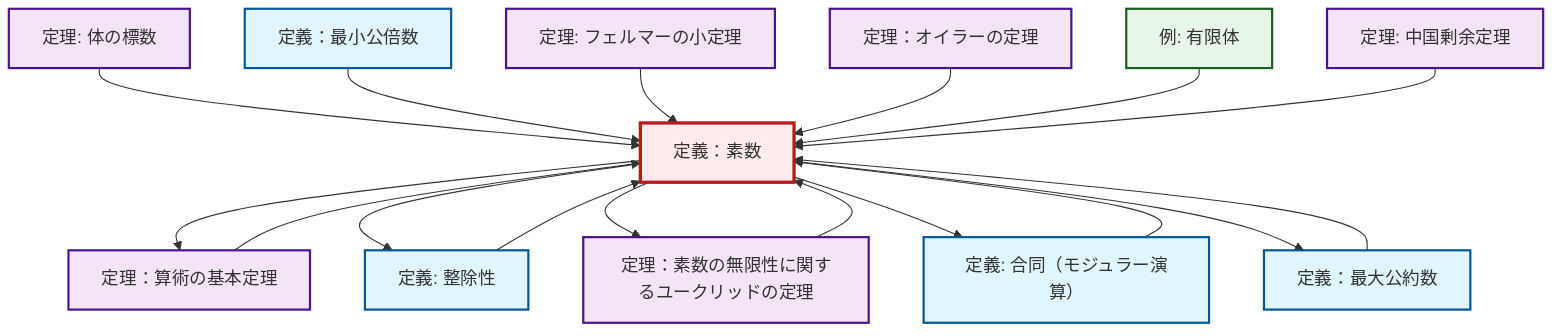 graph TD
    classDef definition fill:#e1f5fe,stroke:#01579b,stroke-width:2px
    classDef theorem fill:#f3e5f5,stroke:#4a148c,stroke-width:2px
    classDef axiom fill:#fff3e0,stroke:#e65100,stroke-width:2px
    classDef example fill:#e8f5e9,stroke:#1b5e20,stroke-width:2px
    classDef current fill:#ffebee,stroke:#b71c1c,stroke-width:3px
    def-lcm["定義：最小公倍数"]:::definition
    thm-fundamental-arithmetic["定理：算術の基本定理"]:::theorem
    thm-fermat-little["定理: フェルマーの小定理"]:::theorem
    thm-field-characteristic["定理: 体の標数"]:::theorem
    thm-euler["定理：オイラーの定理"]:::theorem
    thm-euclid-infinitude-primes["定理：素数の無限性に関するユークリッドの定理"]:::theorem
    def-congruence["定義: 合同（モジュラー演算）"]:::definition
    ex-finite-field["例: 有限体"]:::example
    def-prime["定義：素数"]:::definition
    def-gcd["定義：最大公約数"]:::definition
    thm-chinese-remainder["定理: 中国剰余定理"]:::theorem
    def-divisibility["定義: 整除性"]:::definition
    def-congruence --> def-prime
    def-gcd --> def-prime
    thm-field-characteristic --> def-prime
    def-lcm --> def-prime
    thm-fermat-little --> def-prime
    thm-fundamental-arithmetic --> def-prime
    def-divisibility --> def-prime
    def-prime --> thm-fundamental-arithmetic
    def-prime --> def-divisibility
    thm-euclid-infinitude-primes --> def-prime
    def-prime --> thm-euclid-infinitude-primes
    thm-euler --> def-prime
    def-prime --> def-congruence
    def-prime --> def-gcd
    ex-finite-field --> def-prime
    thm-chinese-remainder --> def-prime
    class def-prime current